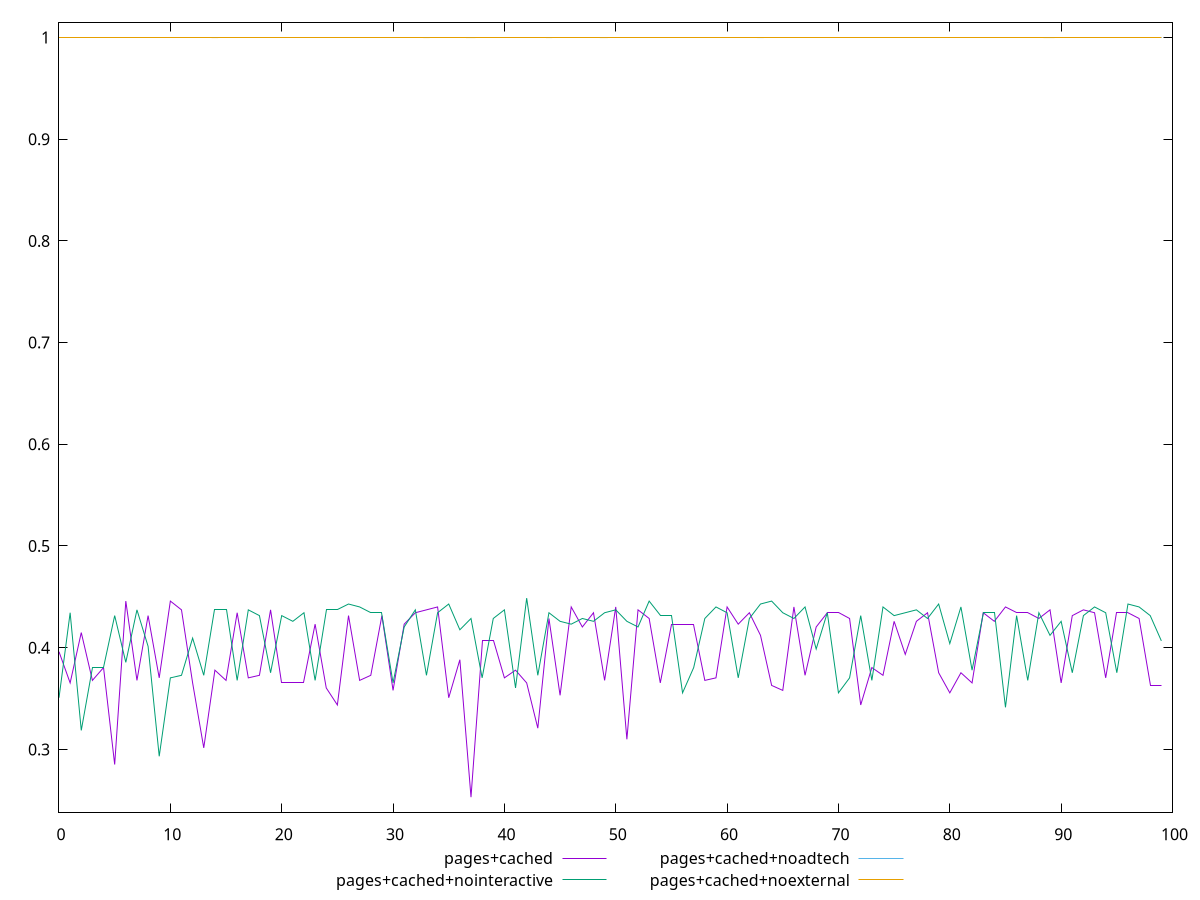 $_pagesCached <<EOF
0.39602454179826796
0.3653476030797045
0.41484959569195007
0.36782727249668157
0.3804345882704112
0.28511624788332457
0.4458095268025519
0.36782727249668157
0.43152934857222425
0.3703208536464965
0.4458095268025572
0.4372001439927675
0.36534760307969977
0.30146316384229
0.37788521742226383
0.36782727249668157
0.4343578459053566
0.3703208536464965
0.3728283622283972
0.4372001439927725
0.36534760307969977
0.3653476030797045
0.36534760307969977
0.4231269305563798
0.3604299298111549
0.34365336088889015
0.43152934857222425
0.36782727249667685
0.3728283622283925
0.43152934857222425
0.35799188782046293
0.4231269305563798
0.4343578459053566
0.4372001439927675
0.44005621242607357
0.35076068472419847
0.38816658760398653
0.25302431296883876
0.40669780678037903
0.40669780678037903
0.3703208536464922
0.37788521742226383
0.3653476030796952
0.32084699346177964
0.42871468007592217
0.3531572881383309
0.44005621242606846
0.4203538944598205
0.4343578459053566
0.36782727249668157
0.44005621242606846
0.3099465791610012
0.4372001439927725
0.42871468007592217
0.3653476030797045
0.4231269305563798
0.4231269305563848
0.4231269305563848
0.36782727249668157
0.3703208536464922
0.44005621242606846
0.4231269305563798
0.4343578459053566
0.412118365148831
0.36288182832269134
0.35799188782046293
0.44005621242606846
0.3728283622283925
0.4203538944598205
0.4343578459053566
0.4343578459053566
0.42871468007592217
0.34365336088889015
0.38043458827040194
0.3728283622283972
0.42591386621683086
0.39339122293424816
0.42591386621683086
0.4343578459053512
0.37534981253556204
0.35556768134691724
0.37534981253557126
0.36534760307969977
0.4343578459053512
0.42591386621683613
0.44005621242606846
0.4343578459053566
0.4343578459053512
0.42871468007592745
0.4372001439927725
0.36534760307969977
0.43152934857222425
0.4372001439927675
0.4343578459053566
0.3703208536464965
0.4343578459053512
0.4343578459053614
0.42871468007592745
0.36288182832269134
0.3628818283226867
EOF
$_pagesCachedNointeractive <<EOF
0.3507606847241942
0.4343578459053566
0.3186403684439405
0.38043458827040194
0.3804345882704112
0.4315293485722296
0.3855752658136056
0.4372001439927675
0.4013331823955296
0.2931873605519907
0.3703208536464965
0.3728283622283925
0.4094010985083202
0.3728283622283925
0.4372001439927725
0.4372001439927675
0.36782727249667685
0.4372001439927675
0.43152934857222425
0.3753498125355668
0.43152934857222425
0.42591386621683086
0.4343578459053566
0.36782727249668157
0.4372001439927725
0.4372001439927725
0.44292601842693125
0.44005621242606846
0.4343578459053512
0.4343578459053614
0.36534760307969977
0.4203538944598205
0.4372001439927675
0.3728283622283925
0.4343578459053566
0.44292601842693125
0.41759477713855103
0.42871468007592217
0.3703208536464922
0.42871468007591723
0.4372001439927725
0.36042992981115946
0.4487066999006886
0.3728283622283925
0.4343578459053512
0.42591386621682586
0.4231269305563748
0.42871468007592217
0.42591386621683086
0.4343578459053566
0.4372001439927675
0.42591386621683613
0.42035389445982574
0.4458095268025519
0.43152934857222425
0.43152934857222425
0.3555676813469126
0.3804345882704065
0.42871468007592745
0.44005621242607357
0.4343578459053566
0.3703208536464965
0.42871468007592217
0.44292601842693125
0.4458095268025465
0.4343578459053566
0.42871468007592217
0.44005621242606846
0.3986718621702126
0.4343578459053614
0.35556768134690836
0.37032085364650125
0.43152934857222425
0.36782727249668595
0.44005621242606846
0.43152934857221936
0.4343578459053512
0.43720014399276225
0.42871468007592217
0.4429260184269261
0.404008499025749
0.44005621242606846
0.37788521742226383
0.4343578459053566
0.4343578459053512
0.3413116586107554
0.43152934857222425
0.36782727249667685
0.4343578459053566
0.412118365148831
0.42591386621683086
0.37534981253557126
0.43152934857222425
0.44005621242606846
0.4343578459053566
0.3753498125355668
0.44292601842693125
0.44005621242607357
0.4315293485722296
0.40669780678037903
EOF
$_pagesCachedNoadtech <<EOF
0.9999967944940666
0.9999638148729413
0.9999638148729413
0.9999910785021199
0.9999967944940666
0.9999967944940666
0.9999785115123707
0.9999967944940666
0.9999638148729413
0.9999785115123707
0.9999935431491718
0.9999954072993993
0.9999638148729413
0.9999954072993993
0.9999954072993993
0.9999785115123707
0.9999967944940666
0.9999954072993993
0.9999967944940666
0.9999935431491718
0.9999638148729413
0.9999967944940666
0.9999785115123707
0.9999935431491718
0.9999638148729413
0.9999785115123707
0.9999935431491718
0.9999967944940666
0.9999967944940666
0.9999954072993993
0.9999910785021199
0.9999719512818559
0.9999967944940666
0.9999837437537082
0.9999638148729413
0.9999967944940666
0.9999954072993993
0.9999638148729413
0.9999954072993993
0.9999954072993993
0.9999785115123707
0.9999967944940666
0.9999935431491718
0.9999954072993993
0.9999935431491718
0.9999954072993993
0.9999935431491718
0.9999538249219597
0.9999954072993993
0.9999785115123707
0.9999954072993993
0.9999785115123707
0.9999785115123707
0.9999967944940666
0.9999954072993993
0.9999954072993993
0.9999954072993993
0.9999837437537082
0.9999954072993993
0.9999638148729413
0.9999954072993993
0.9999935431491718
0.9999954072993993
0.9999416738899494
0.9999954072993993
0.9999935431491718
0.9999935431491718
0.9999638148729413
0.9999719512818559
0.9999954072993993
0.9999954072993993
0.9999967944940666
0.9999935431491718
0.9999954072993993
0.9999967944940666
0.9999837437537082
0.9999837437537082
0.9999638148729413
0.9999954072993993
0.9999785115123707
0.9999967944940666
0.9999837437537082
0.9999954072993993
0.9999785115123707
0.9999954072993993
0.9999954072993993
0.9999954072993993
0.9999935431491718
0.9999954072993993
0.9999837437537082
0.9999935431491718
0.9999638148729413
0.9999935431491718
0.9999954072993993
0.9999967944940666
0.9999954072993993
0.9999954072993993
0.9999935431491718
0.9999935431491718
0.9999954072993993
EOF
$_pagesCachedNoexternal <<EOF
0.9999837437537082
0.9999935431491718
0.9999935431491718
0.9999785115123707
0.9999935431491718
0.9999935431491718
0.9999954072993993
0.9999954072993993
0.9999935431491718
0.9999935431491718
0.9999935431491718
0.9999935431491718
0.9999910785021199
0.9999910785021199
0.9999416738899494
0.9999910785021199
0.9999910785021199
0.9999910785021199
0.9999935431491718
0.9999878682154684
0.9999910785021199
0.9999837437537082
0.9999910785021199
0.9999935431491718
0.9999935431491718
0.9999910785021199
0.9999935431491718
0.9999954072993993
0.9999910785021199
0.9999719512818559
0.9999910785021199
0.9999935431491718
0.9999935431491718
0.9999416738899494
0.9999935431491718
0.9999935431491718
0.9999954072993993
0.9999270232664161
0.9999910785021199
0.9999954072993993
0.9999910785021199
0.9999910785021199
0.9999935431491718
0.9999910785021199
0.9999416738899494
0.9999935431491718
0.9999935431491718
0.9999538249219597
0.9999719512818559
0.9999416738899494
0.9999935431491718
0.9999935431491718
0.9999910785021199
0.9999935431491718
0.9999910785021199
0.9999538249219597
0.9999878682154684
0.9999910785021199
0.9999935431491718
0.9999935431491718
0.9999935431491718
0.9999935431491718
0.9999935431491718
0.9999910785021199
0.9999910785021199
0.9999935431491718
0.9999538249219597
0.9999935431491718
0.9999910785021199
0.9999935431491718
0.9999910785021199
0.9999935431491718
0.9999935431491718
0.9999910785021199
0.9999954072993993
0.9999935431491718
0.9999837437537082
0.9999719512818559
0.9999910785021199
0.9999935431491718
0.9999935431491718
0.9999935431491718
0.9999719512818559
0.9999878682154684
0.9999910785021199
0.9999935431491718
0.9999935431491718
0.9999935431491718
0.9999719512818559
0.9999270232664161
0.9999910785021199
0.9999935431491718
0.9999878682154684
0.9999935431491718
0.9999910785021199
0.9999910785021199
0.9999935431491718
0.9999954072993993
0.9999910785021199
0.9999935431491718
EOF
set key outside below
set terminal pngcairo
set output "report_00004_2020-11-02T20-21-41.718Z/max-potential-fid/max-potential-fid_pages+cached_pages+cached+nointeractive_pages+cached+noadtech_pages+cached+noexternal.png"
set yrange [0.2380848633383342:1.0149362441245713]
plot $_pagesCached title "pages+cached" with line ,$_pagesCachedNointeractive title "pages+cached+nointeractive" with line ,$_pagesCachedNoadtech title "pages+cached+noadtech" with line ,$_pagesCachedNoexternal title "pages+cached+noexternal" with line ,